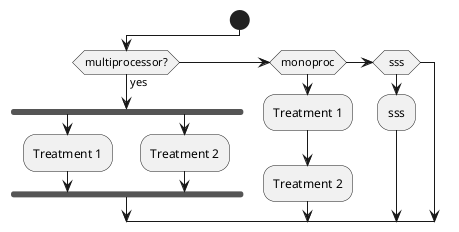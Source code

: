 @startuml
'https://plantuml.com/activity-diagram-beta
'你可以使用关键字 fork，fork again 和 end fork 表示并行处理。

start
if (multiprocessor?) then (yes)
    fork
        :Treatment 1;
    fork again
        :Treatment 2;
    end fork
elseif (monoproc)
    :Treatment 1;
    :Treatment 2;
elseif(sss)
    :sss;
endif
@enduml
